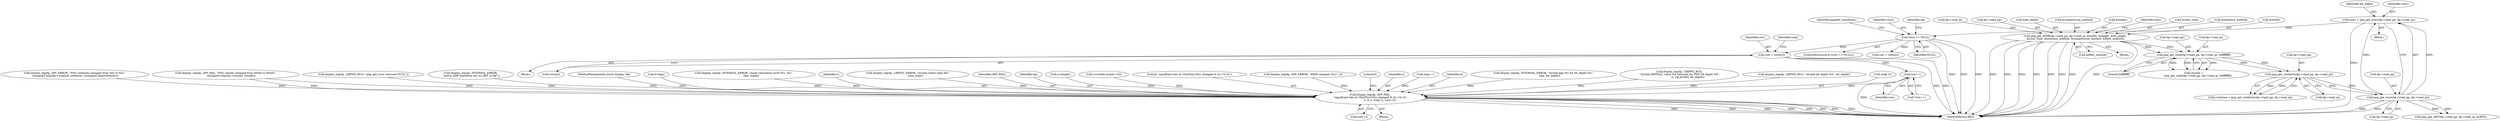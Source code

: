digraph "0_Android_9d4853418ab2f754c2b63e091c29c5529b8b86ca_21@array" {
"1000769" [label="(Call,row = rows[y])"];
"1000281" [label="(Call,rows == NULL)"];
"1000250" [label="(Call,rows = png_get_rows(dp->read_pp, dp->read_ip))"];
"1000252" [label="(Call,png_get_rows(dp->read_pp, dp->read_ip))"];
"1000223" [label="(Call,png_get_rowbytes(dp->read_pp, dp->read_ip))"];
"1000197" [label="(Call,png_get_valid(dp->read_pp, dp->read_ip, 0xffffffff))"];
"1000146" [label="(Call,png_get_IHDR(dp->read_pp, dp->read_ip, &width, &height, &bit_depth,\n &color_type, &interlace_method, &compression_method, &filter_method))"];
"1000812" [label="(Call,row++)"];
"1000825" [label="(Call,display_log(dp, APP_FAIL,\n \"significant bits at (%lu[%u],%lu) changed %.2x->%.2x\",\n                        x, b, y, orig[-1], row[-1]))"];
"1000282" [label="(Identifier,rows)"];
"1000201" [label="(Call,dp->read_ip)"];
"1000824" [label="(Block,)"];
"1000188" [label="(Call,display_log(dp, APP_ERROR, \"IHDR changed (%s)\", e))"];
"1000841" [label="(Literal,0)"];
"1000195" [label="(Call,chunks =\n          png_get_valid(dp->read_pp, dp->read_ip, 0xffffffff))"];
"1000227" [label="(Call,dp->read_ip)"];
"1000812" [label="(Call,row++)"];
"1000280" [label="(ControlStructure,if (rows == NULL))"];
"1000721" [label="(Call,display_log(dp, LIBPNG_BUG, \"invalid bit depth %d\", bit_depth))"];
"1000832" [label="(Call,orig[-1])"];
"1000256" [label="(Call,dp->read_ip)"];
"1000163" [label="(Call,&compression_method)"];
"1000253" [label="(Call,dp->read_pp)"];
"1000867" [label="(MethodReturn,RET)"];
"1000155" [label="(Call,&height)"];
"1000169" [label="(Identifier,item)"];
"1000811" [label="(Call,*row++)"];
"1000767" [label="(Block,)"];
"1000236" [label="(Call,display_log(dp, APP_ERROR, \"PNG rowbytes changed from %lu to %lu\",\n (unsigned long)dp->original_rowbytes, (unsigned long)rowbytes))"];
"1000211" [label="(Call,display_log(dp, APP_FAIL, \"PNG chunks changed from 0x%lx to 0x%lx\",\n             (unsigned long)dp->chunks, chunks))"];
"1000224" [label="(Call,dp->read_pp)"];
"1000813" [label="(Identifier,row)"];
"1000829" [label="(Identifier,x)"];
"1000819" [label="(Call,orig++)"];
"1000159" [label="(Call,&color_type)"];
"1000830" [label="(Identifier,b)"];
"1000825" [label="(Call,display_log(dp, APP_FAIL,\n \"significant bits at (%lu[%u],%lu) changed %.2x->%.2x\",\n                        x, b, y, orig[-1], row[-1]))"];
"1000252" [label="(Call,png_get_rows(dp->read_pp, dp->read_ip))"];
"1000411" [label="(Call,png_get_sBIT(dp->read_pp, dp->read_ip, &sBIT))"];
"1000578" [label="(Call,display_log(dp, INTERNAL_ERROR, \"invalid bpp %u for bit_depth %u\",\n               bpp, bit_depth))"];
"1000560" [label="(Call,display_log(dp, LIBPNG_BUG,\n \"invalid sBIT[%u]  value %d returned for PNG bit depth %d\",\n                     b, sig_bits[b], bit_depth))"];
"1000284" [label="(Call,display_log(dp, LIBPNG_BUG, \"png_get_rows returned NULL\"))"];
"1000262" [label="(Identifier,bit_depth)"];
"1000770" [label="(Identifier,row)"];
"1000161" [label="(Call,&interlace_method)"];
"1000836" [label="(Call,row[-1])"];
"1000421" [label="(Call,display_log(dp, INTERNAL_ERROR,\n \"active shift transform but no sBIT in file\"))"];
"1000285" [label="(Identifier,dp)"];
"1000131" [label="(MethodParameterIn,struct display *dp)"];
"1000776" [label="(Identifier,orig)"];
"1000281" [label="(Call,rows == NULL)"];
"1000204" [label="(Literal,0xffffffff)"];
"1000153" [label="(Call,&width)"];
"1000250" [label="(Call,rows = png_get_rows(dp->read_pp, dp->read_ip))"];
"1000150" [label="(Call,dp->read_ip)"];
"1000248" [label="(Block,)"];
"1000802" [label="(Call,b<bpp)"];
"1000752" [label="(Call,display_log(dp, INTERNAL_ERROR, \"mask calculation error %u, %u\",\n                  bpp, mask))"];
"1000831" [label="(Identifier,y)"];
"1000525" [label="(Call,display_log(dp, LIBPNG_ERROR, \"invalid colour type %d\",\n                  color_type))"];
"1000292" [label="(Identifier,applied_transforms)"];
"1000221" [label="(Call,rowbytes = png_get_rowbytes(dp->read_pp, dp->read_ip))"];
"1000165" [label="(Call,&filter_method)"];
"1000827" [label="(Identifier,APP_FAIL)"];
"1000146" [label="(Call,png_get_IHDR(dp->read_pp, dp->read_ip, &width, &height, &bit_depth,\n &color_type, &interlace_method, &compression_method, &filter_method))"];
"1000319" [label="(Call,row = rows[y])"];
"1000198" [label="(Call,dp->read_pp)"];
"1000826" [label="(Identifier,dp)"];
"1000283" [label="(Identifier,NULL)"];
"1000133" [label="(Block,)"];
"1000223" [label="(Call,png_get_rowbytes(dp->read_pp, dp->read_ip))"];
"1000762" [label="(Call,y<height)"];
"1000147" [label="(Call,dp->read_pp)"];
"1000771" [label="(Call,rows[y])"];
"1000157" [label="(Call,&bit_depth)"];
"1000787" [label="(Call,x<(width-(mask!=0)))"];
"1000251" [label="(Identifier,rows)"];
"1000828" [label="(Literal,\"significant bits at (%lu[%u],%lu) changed %.2x->%.2x\")"];
"1000197" [label="(Call,png_get_valid(dp->read_pp, dp->read_ip, 0xffffffff))"];
"1000769" [label="(Call,row = rows[y])"];
"1000769" -> "1000767"  [label="AST: "];
"1000769" -> "1000771"  [label="CFG: "];
"1000770" -> "1000769"  [label="AST: "];
"1000771" -> "1000769"  [label="AST: "];
"1000776" -> "1000769"  [label="CFG: "];
"1000769" -> "1000867"  [label="DDG: "];
"1000769" -> "1000867"  [label="DDG: "];
"1000281" -> "1000769"  [label="DDG: "];
"1000769" -> "1000812"  [label="DDG: "];
"1000281" -> "1000280"  [label="AST: "];
"1000281" -> "1000283"  [label="CFG: "];
"1000282" -> "1000281"  [label="AST: "];
"1000283" -> "1000281"  [label="AST: "];
"1000285" -> "1000281"  [label="CFG: "];
"1000292" -> "1000281"  [label="CFG: "];
"1000281" -> "1000867"  [label="DDG: "];
"1000281" -> "1000867"  [label="DDG: "];
"1000281" -> "1000867"  [label="DDG: "];
"1000250" -> "1000281"  [label="DDG: "];
"1000281" -> "1000319"  [label="DDG: "];
"1000250" -> "1000248"  [label="AST: "];
"1000250" -> "1000252"  [label="CFG: "];
"1000251" -> "1000250"  [label="AST: "];
"1000252" -> "1000250"  [label="AST: "];
"1000262" -> "1000250"  [label="CFG: "];
"1000250" -> "1000867"  [label="DDG: "];
"1000252" -> "1000250"  [label="DDG: "];
"1000252" -> "1000250"  [label="DDG: "];
"1000252" -> "1000256"  [label="CFG: "];
"1000253" -> "1000252"  [label="AST: "];
"1000256" -> "1000252"  [label="AST: "];
"1000252" -> "1000867"  [label="DDG: "];
"1000252" -> "1000867"  [label="DDG: "];
"1000223" -> "1000252"  [label="DDG: "];
"1000223" -> "1000252"  [label="DDG: "];
"1000252" -> "1000411"  [label="DDG: "];
"1000252" -> "1000411"  [label="DDG: "];
"1000223" -> "1000221"  [label="AST: "];
"1000223" -> "1000227"  [label="CFG: "];
"1000224" -> "1000223"  [label="AST: "];
"1000227" -> "1000223"  [label="AST: "];
"1000221" -> "1000223"  [label="CFG: "];
"1000223" -> "1000221"  [label="DDG: "];
"1000223" -> "1000221"  [label="DDG: "];
"1000197" -> "1000223"  [label="DDG: "];
"1000197" -> "1000223"  [label="DDG: "];
"1000197" -> "1000195"  [label="AST: "];
"1000197" -> "1000204"  [label="CFG: "];
"1000198" -> "1000197"  [label="AST: "];
"1000201" -> "1000197"  [label="AST: "];
"1000204" -> "1000197"  [label="AST: "];
"1000195" -> "1000197"  [label="CFG: "];
"1000197" -> "1000195"  [label="DDG: "];
"1000197" -> "1000195"  [label="DDG: "];
"1000197" -> "1000195"  [label="DDG: "];
"1000146" -> "1000197"  [label="DDG: "];
"1000146" -> "1000197"  [label="DDG: "];
"1000146" -> "1000133"  [label="AST: "];
"1000146" -> "1000165"  [label="CFG: "];
"1000147" -> "1000146"  [label="AST: "];
"1000150" -> "1000146"  [label="AST: "];
"1000153" -> "1000146"  [label="AST: "];
"1000155" -> "1000146"  [label="AST: "];
"1000157" -> "1000146"  [label="AST: "];
"1000159" -> "1000146"  [label="AST: "];
"1000161" -> "1000146"  [label="AST: "];
"1000163" -> "1000146"  [label="AST: "];
"1000165" -> "1000146"  [label="AST: "];
"1000169" -> "1000146"  [label="CFG: "];
"1000146" -> "1000867"  [label="DDG: "];
"1000146" -> "1000867"  [label="DDG: "];
"1000146" -> "1000867"  [label="DDG: "];
"1000146" -> "1000867"  [label="DDG: "];
"1000146" -> "1000867"  [label="DDG: "];
"1000146" -> "1000867"  [label="DDG: "];
"1000146" -> "1000867"  [label="DDG: "];
"1000146" -> "1000867"  [label="DDG: "];
"1000812" -> "1000811"  [label="AST: "];
"1000812" -> "1000813"  [label="CFG: "];
"1000813" -> "1000812"  [label="AST: "];
"1000811" -> "1000812"  [label="CFG: "];
"1000812" -> "1000867"  [label="DDG: "];
"1000812" -> "1000825"  [label="DDG: "];
"1000825" -> "1000824"  [label="AST: "];
"1000825" -> "1000836"  [label="CFG: "];
"1000826" -> "1000825"  [label="AST: "];
"1000827" -> "1000825"  [label="AST: "];
"1000828" -> "1000825"  [label="AST: "];
"1000829" -> "1000825"  [label="AST: "];
"1000830" -> "1000825"  [label="AST: "];
"1000831" -> "1000825"  [label="AST: "];
"1000832" -> "1000825"  [label="AST: "];
"1000836" -> "1000825"  [label="AST: "];
"1000841" -> "1000825"  [label="CFG: "];
"1000825" -> "1000867"  [label="DDG: "];
"1000825" -> "1000867"  [label="DDG: "];
"1000825" -> "1000867"  [label="DDG: "];
"1000825" -> "1000867"  [label="DDG: "];
"1000825" -> "1000867"  [label="DDG: "];
"1000825" -> "1000867"  [label="DDG: "];
"1000825" -> "1000867"  [label="DDG: "];
"1000825" -> "1000867"  [label="DDG: "];
"1000578" -> "1000825"  [label="DDG: "];
"1000188" -> "1000825"  [label="DDG: "];
"1000752" -> "1000825"  [label="DDG: "];
"1000421" -> "1000825"  [label="DDG: "];
"1000525" -> "1000825"  [label="DDG: "];
"1000211" -> "1000825"  [label="DDG: "];
"1000211" -> "1000825"  [label="DDG: "];
"1000721" -> "1000825"  [label="DDG: "];
"1000560" -> "1000825"  [label="DDG: "];
"1000236" -> "1000825"  [label="DDG: "];
"1000284" -> "1000825"  [label="DDG: "];
"1000131" -> "1000825"  [label="DDG: "];
"1000787" -> "1000825"  [label="DDG: "];
"1000802" -> "1000825"  [label="DDG: "];
"1000762" -> "1000825"  [label="DDG: "];
"1000819" -> "1000825"  [label="DDG: "];
}
